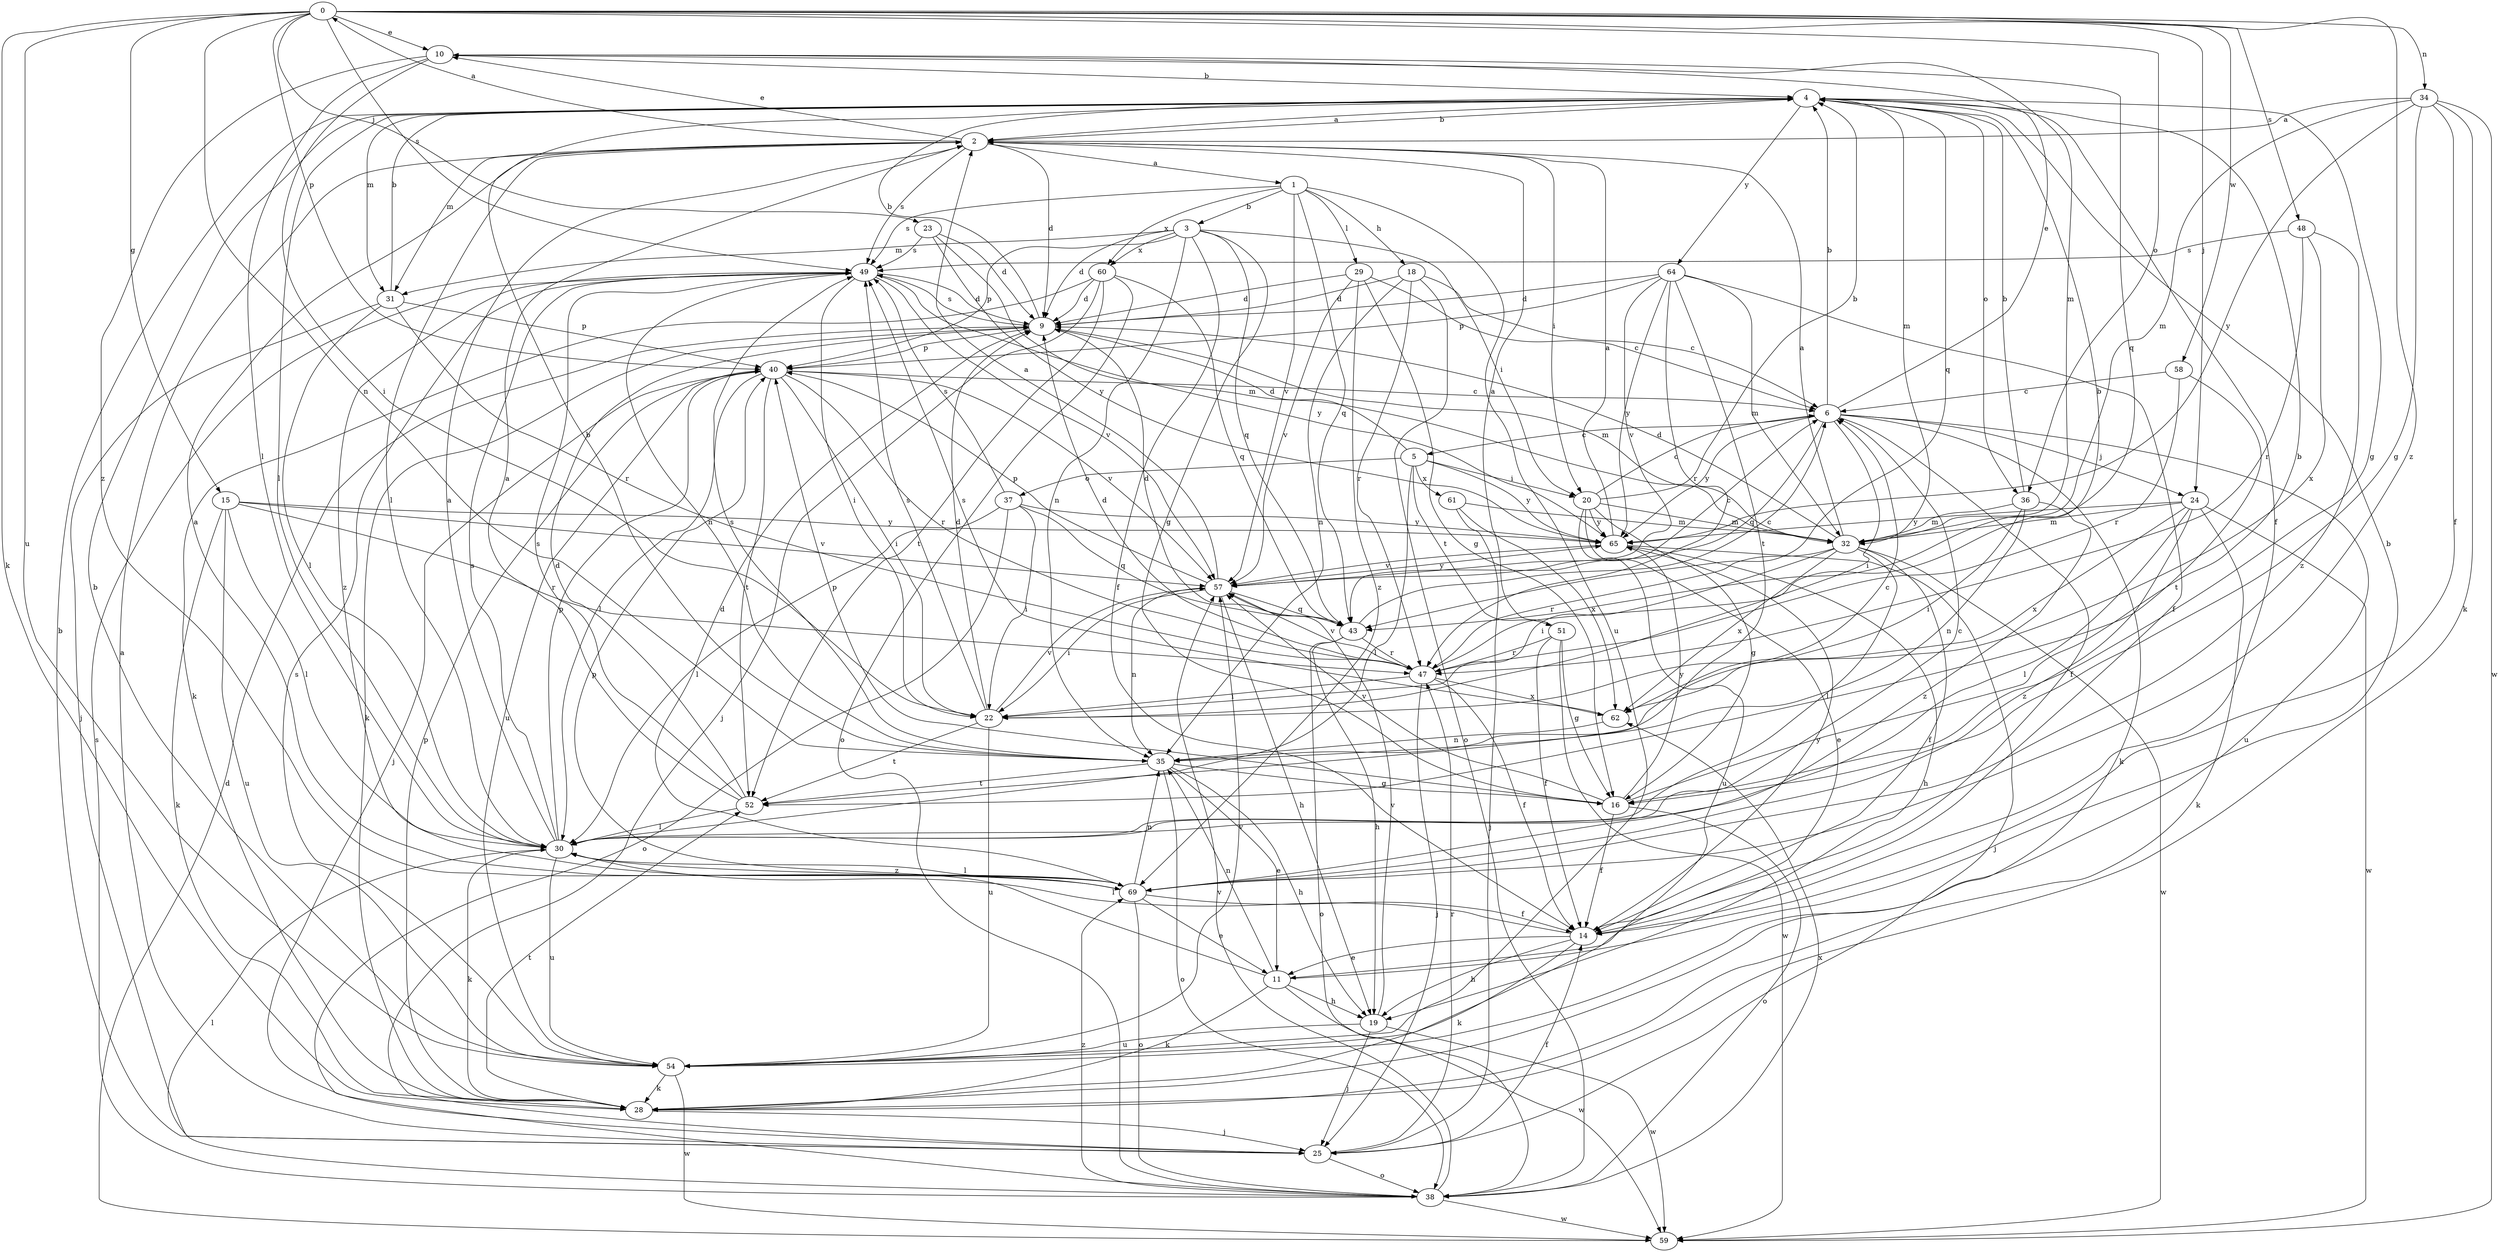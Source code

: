 strict digraph  {
0;
1;
2;
3;
4;
5;
6;
9;
10;
11;
14;
15;
16;
18;
19;
20;
22;
23;
24;
25;
28;
29;
30;
31;
32;
34;
35;
36;
37;
38;
40;
43;
47;
48;
49;
51;
52;
54;
57;
58;
59;
60;
61;
62;
64;
65;
69;
0 -> 10  [label=e];
0 -> 15  [label=g];
0 -> 23  [label=j];
0 -> 24  [label=j];
0 -> 28  [label=k];
0 -> 34  [label=n];
0 -> 35  [label=n];
0 -> 36  [label=o];
0 -> 40  [label=p];
0 -> 48  [label=s];
0 -> 49  [label=s];
0 -> 54  [label=u];
0 -> 58  [label=w];
0 -> 69  [label=z];
1 -> 3  [label=b];
1 -> 18  [label=h];
1 -> 29  [label=l];
1 -> 43  [label=q];
1 -> 49  [label=s];
1 -> 54  [label=u];
1 -> 57  [label=v];
1 -> 60  [label=x];
2 -> 0  [label=a];
2 -> 1  [label=a];
2 -> 4  [label=b];
2 -> 9  [label=d];
2 -> 10  [label=e];
2 -> 20  [label=i];
2 -> 30  [label=l];
2 -> 31  [label=m];
2 -> 49  [label=s];
3 -> 9  [label=d];
3 -> 14  [label=f];
3 -> 16  [label=g];
3 -> 20  [label=i];
3 -> 31  [label=m];
3 -> 35  [label=n];
3 -> 40  [label=p];
3 -> 43  [label=q];
3 -> 60  [label=x];
4 -> 2  [label=a];
4 -> 14  [label=f];
4 -> 16  [label=g];
4 -> 30  [label=l];
4 -> 31  [label=m];
4 -> 32  [label=m];
4 -> 36  [label=o];
4 -> 43  [label=q];
4 -> 64  [label=y];
5 -> 9  [label=d];
5 -> 20  [label=i];
5 -> 30  [label=l];
5 -> 37  [label=o];
5 -> 51  [label=t];
5 -> 61  [label=x];
5 -> 65  [label=y];
6 -> 4  [label=b];
6 -> 5  [label=c];
6 -> 10  [label=e];
6 -> 14  [label=f];
6 -> 22  [label=i];
6 -> 24  [label=j];
6 -> 28  [label=k];
6 -> 43  [label=q];
6 -> 54  [label=u];
6 -> 65  [label=y];
9 -> 4  [label=b];
9 -> 28  [label=k];
9 -> 32  [label=m];
9 -> 40  [label=p];
9 -> 49  [label=s];
10 -> 4  [label=b];
10 -> 22  [label=i];
10 -> 30  [label=l];
10 -> 32  [label=m];
10 -> 43  [label=q];
10 -> 69  [label=z];
11 -> 4  [label=b];
11 -> 19  [label=h];
11 -> 28  [label=k];
11 -> 35  [label=n];
11 -> 40  [label=p];
11 -> 59  [label=w];
14 -> 11  [label=e];
14 -> 19  [label=h];
14 -> 28  [label=k];
14 -> 30  [label=l];
14 -> 65  [label=y];
15 -> 28  [label=k];
15 -> 30  [label=l];
15 -> 47  [label=r];
15 -> 54  [label=u];
15 -> 57  [label=v];
15 -> 65  [label=y];
16 -> 4  [label=b];
16 -> 14  [label=f];
16 -> 38  [label=o];
16 -> 40  [label=p];
16 -> 57  [label=v];
16 -> 65  [label=y];
18 -> 6  [label=c];
18 -> 9  [label=d];
18 -> 35  [label=n];
18 -> 38  [label=o];
18 -> 47  [label=r];
19 -> 25  [label=j];
19 -> 54  [label=u];
19 -> 57  [label=v];
19 -> 59  [label=w];
20 -> 4  [label=b];
20 -> 6  [label=c];
20 -> 11  [label=e];
20 -> 16  [label=g];
20 -> 32  [label=m];
20 -> 54  [label=u];
20 -> 65  [label=y];
22 -> 9  [label=d];
22 -> 49  [label=s];
22 -> 52  [label=t];
22 -> 54  [label=u];
22 -> 57  [label=v];
23 -> 9  [label=d];
23 -> 32  [label=m];
23 -> 49  [label=s];
23 -> 65  [label=y];
24 -> 28  [label=k];
24 -> 30  [label=l];
24 -> 32  [label=m];
24 -> 59  [label=w];
24 -> 62  [label=x];
24 -> 65  [label=y];
24 -> 69  [label=z];
25 -> 2  [label=a];
25 -> 4  [label=b];
25 -> 14  [label=f];
25 -> 38  [label=o];
25 -> 47  [label=r];
28 -> 25  [label=j];
28 -> 40  [label=p];
28 -> 52  [label=t];
29 -> 6  [label=c];
29 -> 9  [label=d];
29 -> 16  [label=g];
29 -> 57  [label=v];
29 -> 69  [label=z];
30 -> 2  [label=a];
30 -> 6  [label=c];
30 -> 28  [label=k];
30 -> 40  [label=p];
30 -> 49  [label=s];
30 -> 54  [label=u];
30 -> 69  [label=z];
31 -> 4  [label=b];
31 -> 25  [label=j];
31 -> 30  [label=l];
31 -> 40  [label=p];
31 -> 47  [label=r];
32 -> 2  [label=a];
32 -> 9  [label=d];
32 -> 14  [label=f];
32 -> 22  [label=i];
32 -> 30  [label=l];
32 -> 47  [label=r];
32 -> 59  [label=w];
32 -> 62  [label=x];
34 -> 2  [label=a];
34 -> 14  [label=f];
34 -> 16  [label=g];
34 -> 28  [label=k];
34 -> 32  [label=m];
34 -> 59  [label=w];
34 -> 65  [label=y];
35 -> 4  [label=b];
35 -> 6  [label=c];
35 -> 11  [label=e];
35 -> 16  [label=g];
35 -> 19  [label=h];
35 -> 38  [label=o];
35 -> 49  [label=s];
35 -> 52  [label=t];
36 -> 4  [label=b];
36 -> 22  [label=i];
36 -> 32  [label=m];
36 -> 35  [label=n];
36 -> 69  [label=z];
37 -> 22  [label=i];
37 -> 30  [label=l];
37 -> 38  [label=o];
37 -> 43  [label=q];
37 -> 49  [label=s];
37 -> 65  [label=y];
38 -> 30  [label=l];
38 -> 49  [label=s];
38 -> 57  [label=v];
38 -> 59  [label=w];
38 -> 62  [label=x];
38 -> 69  [label=z];
40 -> 6  [label=c];
40 -> 22  [label=i];
40 -> 25  [label=j];
40 -> 30  [label=l];
40 -> 47  [label=r];
40 -> 52  [label=t];
40 -> 54  [label=u];
40 -> 57  [label=v];
43 -> 6  [label=c];
43 -> 9  [label=d];
43 -> 19  [label=h];
43 -> 38  [label=o];
43 -> 47  [label=r];
47 -> 4  [label=b];
47 -> 9  [label=d];
47 -> 14  [label=f];
47 -> 22  [label=i];
47 -> 25  [label=j];
47 -> 57  [label=v];
47 -> 62  [label=x];
48 -> 47  [label=r];
48 -> 49  [label=s];
48 -> 62  [label=x];
48 -> 69  [label=z];
49 -> 9  [label=d];
49 -> 22  [label=i];
49 -> 35  [label=n];
49 -> 57  [label=v];
49 -> 65  [label=y];
49 -> 69  [label=z];
51 -> 2  [label=a];
51 -> 14  [label=f];
51 -> 16  [label=g];
51 -> 47  [label=r];
51 -> 59  [label=w];
52 -> 2  [label=a];
52 -> 9  [label=d];
52 -> 30  [label=l];
52 -> 49  [label=s];
54 -> 4  [label=b];
54 -> 28  [label=k];
54 -> 49  [label=s];
54 -> 57  [label=v];
54 -> 59  [label=w];
57 -> 2  [label=a];
57 -> 6  [label=c];
57 -> 19  [label=h];
57 -> 22  [label=i];
57 -> 35  [label=n];
57 -> 40  [label=p];
57 -> 43  [label=q];
57 -> 65  [label=y];
58 -> 6  [label=c];
58 -> 47  [label=r];
58 -> 52  [label=t];
59 -> 9  [label=d];
60 -> 9  [label=d];
60 -> 25  [label=j];
60 -> 28  [label=k];
60 -> 38  [label=o];
60 -> 43  [label=q];
60 -> 52  [label=t];
61 -> 25  [label=j];
61 -> 32  [label=m];
61 -> 62  [label=x];
62 -> 35  [label=n];
62 -> 49  [label=s];
64 -> 9  [label=d];
64 -> 14  [label=f];
64 -> 32  [label=m];
64 -> 40  [label=p];
64 -> 47  [label=r];
64 -> 52  [label=t];
64 -> 57  [label=v];
64 -> 65  [label=y];
65 -> 2  [label=a];
65 -> 19  [label=h];
65 -> 25  [label=j];
65 -> 57  [label=v];
69 -> 2  [label=a];
69 -> 9  [label=d];
69 -> 11  [label=e];
69 -> 14  [label=f];
69 -> 30  [label=l];
69 -> 35  [label=n];
69 -> 38  [label=o];
}
